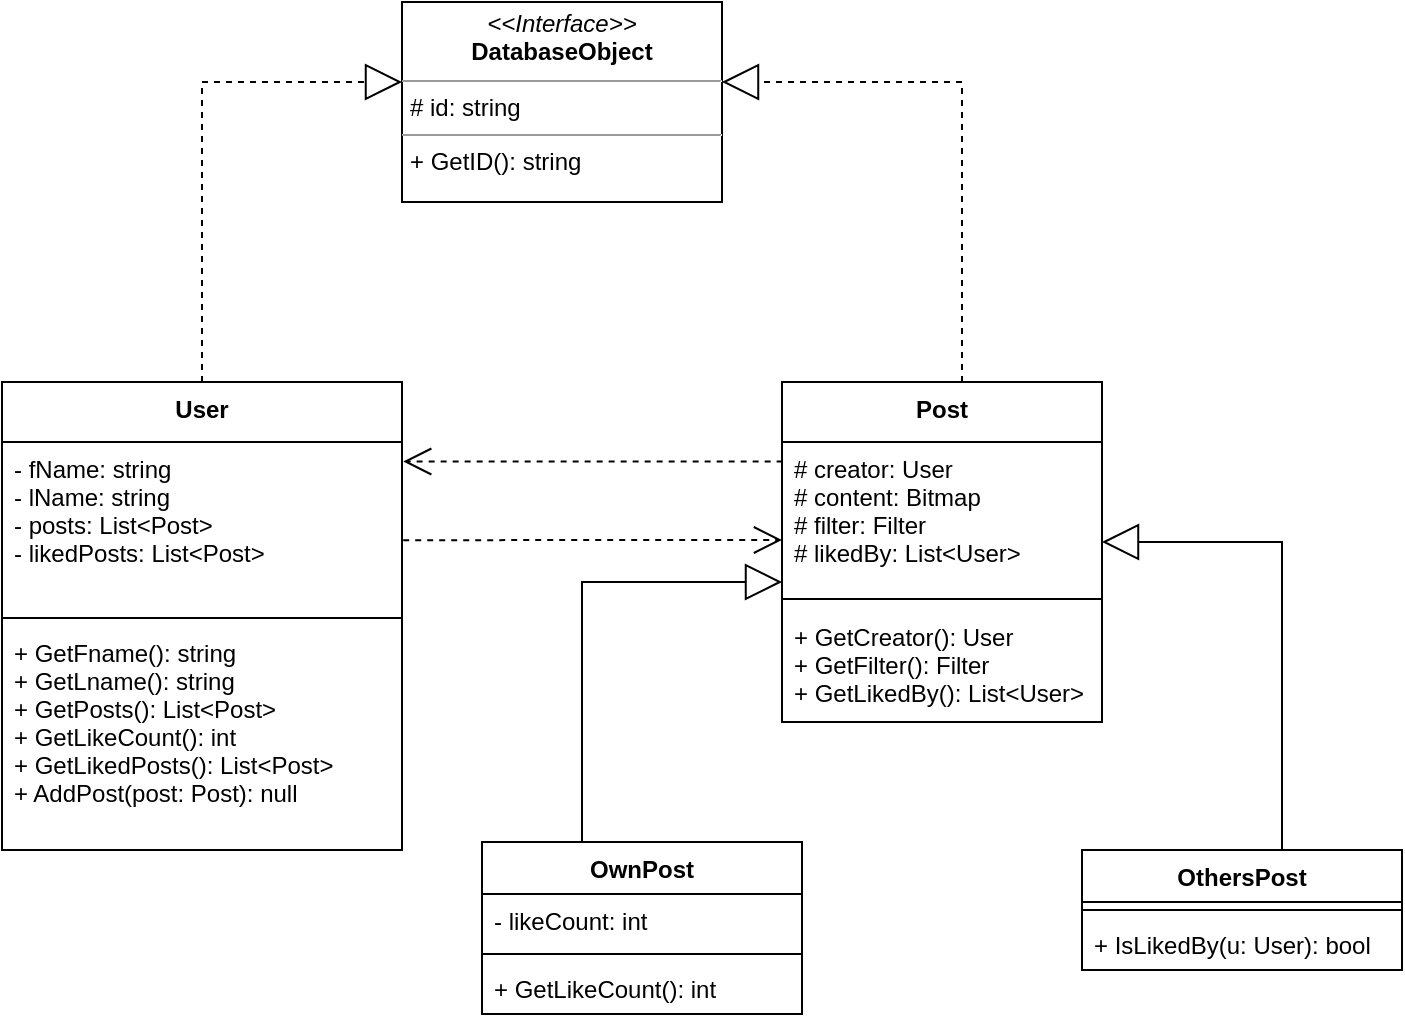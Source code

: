 <mxfile version="20.5.3" type="github">
  <diagram id="5j97dR44W0pkRMfTW0MN" name="‫עמוד-1‬">
    <mxGraphModel dx="1564" dy="856" grid="1" gridSize="10" guides="1" tooltips="1" connect="1" arrows="1" fold="1" page="1" pageScale="1" pageWidth="827" pageHeight="1169" math="0" shadow="0">
      <root>
        <mxCell id="0" />
        <mxCell id="1" parent="0" />
        <mxCell id="RlVIT7YuRauQy9fZDoNZ-9" value="User" style="swimlane;fontStyle=1;align=center;verticalAlign=top;childLayout=stackLayout;horizontal=1;startSize=30;horizontalStack=0;resizeParent=1;resizeParentMax=0;resizeLast=0;collapsible=1;marginBottom=0;rounded=0;" vertex="1" parent="1">
          <mxGeometry x="40" y="200" width="200" height="234" as="geometry" />
        </mxCell>
        <mxCell id="RlVIT7YuRauQy9fZDoNZ-10" value="- fName: string&#xa;- lName: string&#xa;- posts: List&lt;Post&gt;&#xa;- likedPosts: List&lt;Post&gt;" style="text;strokeColor=none;fillColor=none;align=left;verticalAlign=top;spacingLeft=4;spacingRight=4;overflow=hidden;rotatable=0;points=[[0,0.5],[1,0.5]];portConstraint=eastwest;rounded=0;" vertex="1" parent="RlVIT7YuRauQy9fZDoNZ-9">
          <mxGeometry y="30" width="200" height="84" as="geometry" />
        </mxCell>
        <mxCell id="RlVIT7YuRauQy9fZDoNZ-11" value="" style="line;strokeWidth=1;fillColor=none;align=left;verticalAlign=middle;spacingTop=-1;spacingLeft=3;spacingRight=3;rotatable=0;labelPosition=right;points=[];portConstraint=eastwest;strokeColor=inherit;rounded=0;" vertex="1" parent="RlVIT7YuRauQy9fZDoNZ-9">
          <mxGeometry y="114" width="200" height="8" as="geometry" />
        </mxCell>
        <mxCell id="RlVIT7YuRauQy9fZDoNZ-12" value="+ GetFname(): string&#xa;+ GetLname(): string&#xa;+ GetPosts(): List&lt;Post&gt;&#xa;+ GetLikeCount(): int&#xa;+ GetLikedPosts(): List&lt;Post&gt;&#xa;+ AddPost(post: Post): null" style="text;strokeColor=none;fillColor=none;align=left;verticalAlign=top;spacingLeft=4;spacingRight=4;overflow=hidden;rotatable=0;points=[[0,0.5],[1,0.5]];portConstraint=eastwest;rounded=0;" vertex="1" parent="RlVIT7YuRauQy9fZDoNZ-9">
          <mxGeometry y="122" width="200" height="112" as="geometry" />
        </mxCell>
        <mxCell id="RlVIT7YuRauQy9fZDoNZ-13" value="Post" style="swimlane;fontStyle=1;align=center;verticalAlign=top;childLayout=stackLayout;horizontal=1;startSize=30;horizontalStack=0;resizeParent=1;resizeParentMax=0;resizeLast=0;collapsible=1;marginBottom=0;" vertex="1" parent="1">
          <mxGeometry x="430" y="200" width="160" height="170" as="geometry" />
        </mxCell>
        <mxCell id="RlVIT7YuRauQy9fZDoNZ-14" value="# creator: User&#xa;# content: Bitmap&#xa;# filter: Filter&#xa;# likedBy: List&lt;User&gt;" style="text;strokeColor=none;fillColor=none;align=left;verticalAlign=top;spacingLeft=4;spacingRight=4;overflow=hidden;rotatable=0;points=[[0,0.5],[1,0.5]];portConstraint=eastwest;" vertex="1" parent="RlVIT7YuRauQy9fZDoNZ-13">
          <mxGeometry y="30" width="160" height="73" as="geometry" />
        </mxCell>
        <mxCell id="RlVIT7YuRauQy9fZDoNZ-15" value="" style="line;strokeWidth=1;fillColor=none;align=left;verticalAlign=middle;spacingTop=-1;spacingLeft=3;spacingRight=3;rotatable=0;labelPosition=right;points=[];portConstraint=eastwest;strokeColor=inherit;" vertex="1" parent="RlVIT7YuRauQy9fZDoNZ-13">
          <mxGeometry y="103" width="160" height="11" as="geometry" />
        </mxCell>
        <mxCell id="RlVIT7YuRauQy9fZDoNZ-16" value="+ GetCreator(): User&#xa;+ GetFilter(): Filter&#xa;+ GetLikedBy(): List&lt;User&gt;" style="text;strokeColor=none;fillColor=none;align=left;verticalAlign=top;spacingLeft=4;spacingRight=4;overflow=hidden;rotatable=0;points=[[0,0.5],[1,0.5]];portConstraint=eastwest;" vertex="1" parent="RlVIT7YuRauQy9fZDoNZ-13">
          <mxGeometry y="114" width="160" height="56" as="geometry" />
        </mxCell>
        <mxCell id="RlVIT7YuRauQy9fZDoNZ-19" value="" style="endArrow=open;endSize=12;dashed=1;html=1;rounded=0;entryX=0;entryY=0;entryDx=0;entryDy=0;entryPerimeter=0;exitX=1.003;exitY=0.001;exitDx=0;exitDy=0;exitPerimeter=0;" edge="1" parent="1">
          <mxGeometry width="160" relative="1" as="geometry">
            <mxPoint x="240.6" y="279.084" as="sourcePoint" />
            <mxPoint x="430" y="279" as="targetPoint" />
          </mxGeometry>
        </mxCell>
        <mxCell id="RlVIT7YuRauQy9fZDoNZ-22" value="" style="endArrow=block;endSize=16;endFill=0;html=1;rounded=0;exitX=0.5;exitY=0;exitDx=0;exitDy=0;entryX=0;entryY=0.25;entryDx=0;entryDy=0;dashed=1;" edge="1" parent="1" source="RlVIT7YuRauQy9fZDoNZ-9">
          <mxGeometry width="160" relative="1" as="geometry">
            <mxPoint x="140" y="190" as="sourcePoint" />
            <mxPoint x="240.0" y="50" as="targetPoint" />
            <Array as="points">
              <mxPoint x="140" y="50" />
            </Array>
          </mxGeometry>
        </mxCell>
        <mxCell id="RlVIT7YuRauQy9fZDoNZ-28" value="" style="endArrow=open;endSize=12;dashed=1;html=1;rounded=0;entryX=1.003;entryY=0.116;entryDx=0;entryDy=0;entryPerimeter=0;exitX=0.002;exitY=0.134;exitDx=0;exitDy=0;exitPerimeter=0;" edge="1" parent="1" source="RlVIT7YuRauQy9fZDoNZ-14" target="RlVIT7YuRauQy9fZDoNZ-10">
          <mxGeometry width="160" relative="1" as="geometry">
            <mxPoint x="250.6" y="289.084" as="sourcePoint" />
            <mxPoint x="440" y="289" as="targetPoint" />
          </mxGeometry>
        </mxCell>
        <mxCell id="RlVIT7YuRauQy9fZDoNZ-29" value="" style="endArrow=block;endSize=16;endFill=0;html=1;rounded=0;exitX=0.5;exitY=0;exitDx=0;exitDy=0;" edge="1" parent="1">
          <mxGeometry width="160" relative="1" as="geometry">
            <mxPoint x="680" y="434" as="sourcePoint" />
            <mxPoint x="590" y="280" as="targetPoint" />
            <Array as="points">
              <mxPoint x="680" y="280" />
            </Array>
          </mxGeometry>
        </mxCell>
        <mxCell id="RlVIT7YuRauQy9fZDoNZ-30" value="OwnPost" style="swimlane;fontStyle=1;align=center;verticalAlign=top;childLayout=stackLayout;horizontal=1;startSize=26;horizontalStack=0;resizeParent=1;resizeParentMax=0;resizeLast=0;collapsible=1;marginBottom=0;" vertex="1" parent="1">
          <mxGeometry x="280" y="430" width="160" height="86" as="geometry" />
        </mxCell>
        <mxCell id="RlVIT7YuRauQy9fZDoNZ-31" value="- likeCount: int" style="text;strokeColor=none;fillColor=none;align=left;verticalAlign=top;spacingLeft=4;spacingRight=4;overflow=hidden;rotatable=0;points=[[0,0.5],[1,0.5]];portConstraint=eastwest;" vertex="1" parent="RlVIT7YuRauQy9fZDoNZ-30">
          <mxGeometry y="26" width="160" height="26" as="geometry" />
        </mxCell>
        <mxCell id="RlVIT7YuRauQy9fZDoNZ-32" value="" style="line;strokeWidth=1;fillColor=none;align=left;verticalAlign=middle;spacingTop=-1;spacingLeft=3;spacingRight=3;rotatable=0;labelPosition=right;points=[];portConstraint=eastwest;strokeColor=inherit;" vertex="1" parent="RlVIT7YuRauQy9fZDoNZ-30">
          <mxGeometry y="52" width="160" height="8" as="geometry" />
        </mxCell>
        <mxCell id="RlVIT7YuRauQy9fZDoNZ-33" value="+ GetLikeCount(): int" style="text;strokeColor=none;fillColor=none;align=left;verticalAlign=top;spacingLeft=4;spacingRight=4;overflow=hidden;rotatable=0;points=[[0,0.5],[1,0.5]];portConstraint=eastwest;" vertex="1" parent="RlVIT7YuRauQy9fZDoNZ-30">
          <mxGeometry y="60" width="160" height="26" as="geometry" />
        </mxCell>
        <mxCell id="RlVIT7YuRauQy9fZDoNZ-38" value="OthersPost" style="swimlane;fontStyle=1;align=center;verticalAlign=top;childLayout=stackLayout;horizontal=1;startSize=26;horizontalStack=0;resizeParent=1;resizeParentMax=0;resizeLast=0;collapsible=1;marginBottom=0;" vertex="1" parent="1">
          <mxGeometry x="580" y="434" width="160" height="60" as="geometry" />
        </mxCell>
        <mxCell id="RlVIT7YuRauQy9fZDoNZ-40" value="" style="line;strokeWidth=1;fillColor=none;align=left;verticalAlign=middle;spacingTop=-1;spacingLeft=3;spacingRight=3;rotatable=0;labelPosition=right;points=[];portConstraint=eastwest;strokeColor=inherit;" vertex="1" parent="RlVIT7YuRauQy9fZDoNZ-38">
          <mxGeometry y="26" width="160" height="8" as="geometry" />
        </mxCell>
        <mxCell id="RlVIT7YuRauQy9fZDoNZ-41" value="+ IsLikedBy(u: User): bool" style="text;strokeColor=none;fillColor=none;align=left;verticalAlign=top;spacingLeft=4;spacingRight=4;overflow=hidden;rotatable=0;points=[[0,0.5],[1,0.5]];portConstraint=eastwest;" vertex="1" parent="RlVIT7YuRauQy9fZDoNZ-38">
          <mxGeometry y="34" width="160" height="26" as="geometry" />
        </mxCell>
        <mxCell id="RlVIT7YuRauQy9fZDoNZ-42" value="&lt;p style=&quot;margin:0px;margin-top:4px;text-align:center;&quot;&gt;&lt;i&gt;&amp;lt;&amp;lt;Interface&amp;gt;&amp;gt;&lt;/i&gt;&lt;br&gt;&lt;b&gt;DatabaseObject&lt;/b&gt;&lt;/p&gt;&lt;hr size=&quot;1&quot;&gt;&lt;p style=&quot;margin:0px;margin-left:4px;&quot;&gt;# id: string&lt;br&gt;&lt;/p&gt;&lt;hr size=&quot;1&quot;&gt;&lt;p style=&quot;margin:0px;margin-left:4px;&quot;&gt;+ GetID(): string&lt;br&gt;&lt;/p&gt;" style="verticalAlign=top;align=left;overflow=fill;fontSize=12;fontFamily=Helvetica;html=1;" vertex="1" parent="1">
          <mxGeometry x="240" y="10" width="160" height="100" as="geometry" />
        </mxCell>
        <mxCell id="RlVIT7YuRauQy9fZDoNZ-43" value="" style="endArrow=block;endSize=16;endFill=0;html=1;rounded=0;exitX=0.5;exitY=0;exitDx=0;exitDy=0;dashed=1;" edge="1" parent="1">
          <mxGeometry width="160" relative="1" as="geometry">
            <mxPoint x="520" y="200.0" as="sourcePoint" />
            <mxPoint x="400" y="50" as="targetPoint" />
            <Array as="points">
              <mxPoint x="520" y="50" />
            </Array>
          </mxGeometry>
        </mxCell>
        <mxCell id="RlVIT7YuRauQy9fZDoNZ-44" value="" style="endArrow=block;endSize=16;endFill=0;html=1;rounded=0;entryX=0;entryY=0.25;entryDx=0;entryDy=0;" edge="1" parent="1">
          <mxGeometry width="160" relative="1" as="geometry">
            <mxPoint x="330" y="430" as="sourcePoint" />
            <mxPoint x="430" y="300" as="targetPoint" />
            <Array as="points">
              <mxPoint x="330" y="300" />
            </Array>
          </mxGeometry>
        </mxCell>
      </root>
    </mxGraphModel>
  </diagram>
</mxfile>
